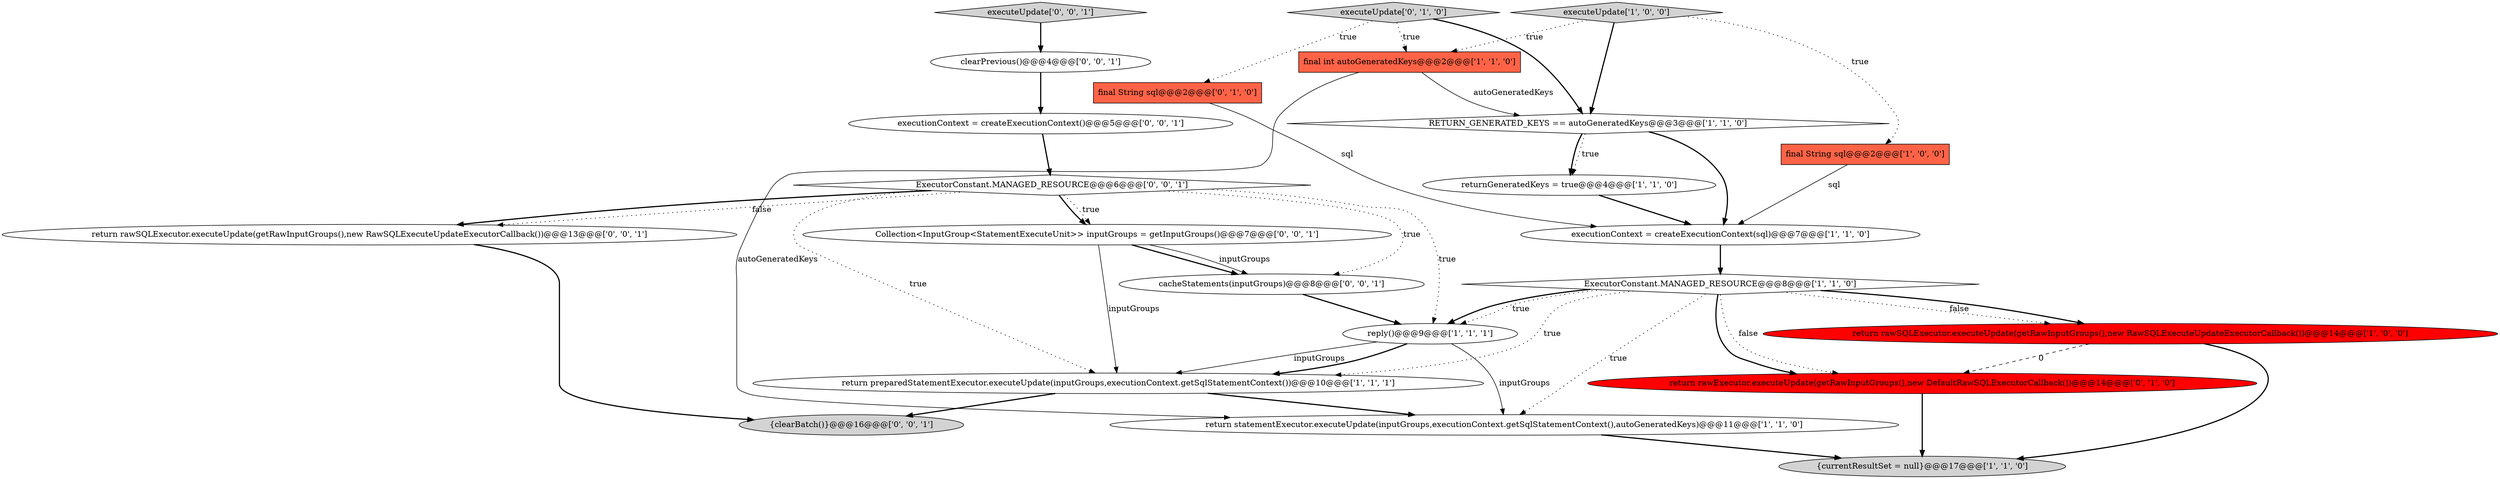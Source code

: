 digraph {
15 [style = filled, label = "{clearBatch()}@@@16@@@['0', '0', '1']", fillcolor = lightgray, shape = ellipse image = "AAA0AAABBB3BBB"];
16 [style = filled, label = "executeUpdate['0', '0', '1']", fillcolor = lightgray, shape = diamond image = "AAA0AAABBB3BBB"];
14 [style = filled, label = "executeUpdate['0', '1', '0']", fillcolor = lightgray, shape = diamond image = "AAA0AAABBB2BBB"];
19 [style = filled, label = "cacheStatements(inputGroups)@@@8@@@['0', '0', '1']", fillcolor = white, shape = ellipse image = "AAA0AAABBB3BBB"];
8 [style = filled, label = "returnGeneratedKeys = true@@@4@@@['1', '1', '0']", fillcolor = white, shape = ellipse image = "AAA0AAABBB1BBB"];
3 [style = filled, label = "RETURN_GENERATED_KEYS == autoGeneratedKeys@@@3@@@['1', '1', '0']", fillcolor = white, shape = diamond image = "AAA0AAABBB1BBB"];
12 [style = filled, label = "final String sql@@@2@@@['0', '1', '0']", fillcolor = tomato, shape = box image = "AAA0AAABBB2BBB"];
0 [style = filled, label = "final String sql@@@2@@@['1', '0', '0']", fillcolor = tomato, shape = box image = "AAA0AAABBB1BBB"];
9 [style = filled, label = "reply()@@@9@@@['1', '1', '1']", fillcolor = white, shape = ellipse image = "AAA0AAABBB1BBB"];
2 [style = filled, label = "final int autoGeneratedKeys@@@2@@@['1', '1', '0']", fillcolor = tomato, shape = box image = "AAA0AAABBB1BBB"];
7 [style = filled, label = "return preparedStatementExecutor.executeUpdate(inputGroups,executionContext.getSqlStatementContext())@@@10@@@['1', '1', '1']", fillcolor = white, shape = ellipse image = "AAA0AAABBB1BBB"];
11 [style = filled, label = "return rawSQLExecutor.executeUpdate(getRawInputGroups(),new RawSQLExecuteUpdateExecutorCallback())@@@14@@@['1', '0', '0']", fillcolor = red, shape = ellipse image = "AAA1AAABBB1BBB"];
4 [style = filled, label = "{currentResultSet = null}@@@17@@@['1', '1', '0']", fillcolor = lightgray, shape = ellipse image = "AAA0AAABBB1BBB"];
5 [style = filled, label = "ExecutorConstant.MANAGED_RESOURCE@@@8@@@['1', '1', '0']", fillcolor = white, shape = diamond image = "AAA0AAABBB1BBB"];
10 [style = filled, label = "return statementExecutor.executeUpdate(inputGroups,executionContext.getSqlStatementContext(),autoGeneratedKeys)@@@11@@@['1', '1', '0']", fillcolor = white, shape = ellipse image = "AAA0AAABBB1BBB"];
13 [style = filled, label = "return rawExecutor.executeUpdate(getRawInputGroups(),new DefaultRawSQLExecutorCallback())@@@14@@@['0', '1', '0']", fillcolor = red, shape = ellipse image = "AAA1AAABBB2BBB"];
21 [style = filled, label = "return rawSQLExecutor.executeUpdate(getRawInputGroups(),new RawSQLExecuteUpdateExecutorCallback())@@@13@@@['0', '0', '1']", fillcolor = white, shape = ellipse image = "AAA0AAABBB3BBB"];
22 [style = filled, label = "Collection<InputGroup<StatementExecuteUnit>> inputGroups = getInputGroups()@@@7@@@['0', '0', '1']", fillcolor = white, shape = ellipse image = "AAA0AAABBB3BBB"];
18 [style = filled, label = "executionContext = createExecutionContext()@@@5@@@['0', '0', '1']", fillcolor = white, shape = ellipse image = "AAA0AAABBB3BBB"];
17 [style = filled, label = "ExecutorConstant.MANAGED_RESOURCE@@@6@@@['0', '0', '1']", fillcolor = white, shape = diamond image = "AAA0AAABBB3BBB"];
20 [style = filled, label = "clearPrevious()@@@4@@@['0', '0', '1']", fillcolor = white, shape = ellipse image = "AAA0AAABBB3BBB"];
1 [style = filled, label = "executionContext = createExecutionContext(sql)@@@7@@@['1', '1', '0']", fillcolor = white, shape = ellipse image = "AAA0AAABBB1BBB"];
6 [style = filled, label = "executeUpdate['1', '0', '0']", fillcolor = lightgray, shape = diamond image = "AAA0AAABBB1BBB"];
1->5 [style = bold, label=""];
14->3 [style = bold, label=""];
14->2 [style = dotted, label="true"];
6->3 [style = bold, label=""];
14->12 [style = dotted, label="true"];
3->1 [style = bold, label=""];
5->9 [style = bold, label=""];
22->19 [style = bold, label=""];
7->10 [style = bold, label=""];
5->10 [style = dotted, label="true"];
21->15 [style = bold, label=""];
11->4 [style = bold, label=""];
5->11 [style = dotted, label="false"];
18->17 [style = bold, label=""];
9->7 [style = solid, label="inputGroups"];
9->7 [style = bold, label=""];
17->22 [style = bold, label=""];
22->19 [style = solid, label="inputGroups"];
12->1 [style = solid, label="sql"];
20->18 [style = bold, label=""];
8->1 [style = bold, label=""];
22->7 [style = solid, label="inputGroups"];
0->1 [style = solid, label="sql"];
5->13 [style = dotted, label="false"];
6->2 [style = dotted, label="true"];
11->13 [style = dashed, label="0"];
2->10 [style = solid, label="autoGeneratedKeys"];
17->21 [style = dotted, label="false"];
19->9 [style = bold, label=""];
5->7 [style = dotted, label="true"];
3->8 [style = bold, label=""];
5->13 [style = bold, label=""];
17->9 [style = dotted, label="true"];
17->19 [style = dotted, label="true"];
10->4 [style = bold, label=""];
5->9 [style = dotted, label="true"];
17->22 [style = dotted, label="true"];
7->15 [style = bold, label=""];
17->7 [style = dotted, label="true"];
5->11 [style = bold, label=""];
6->0 [style = dotted, label="true"];
3->8 [style = dotted, label="true"];
16->20 [style = bold, label=""];
17->21 [style = bold, label=""];
9->10 [style = solid, label="inputGroups"];
2->3 [style = solid, label="autoGeneratedKeys"];
13->4 [style = bold, label=""];
}
